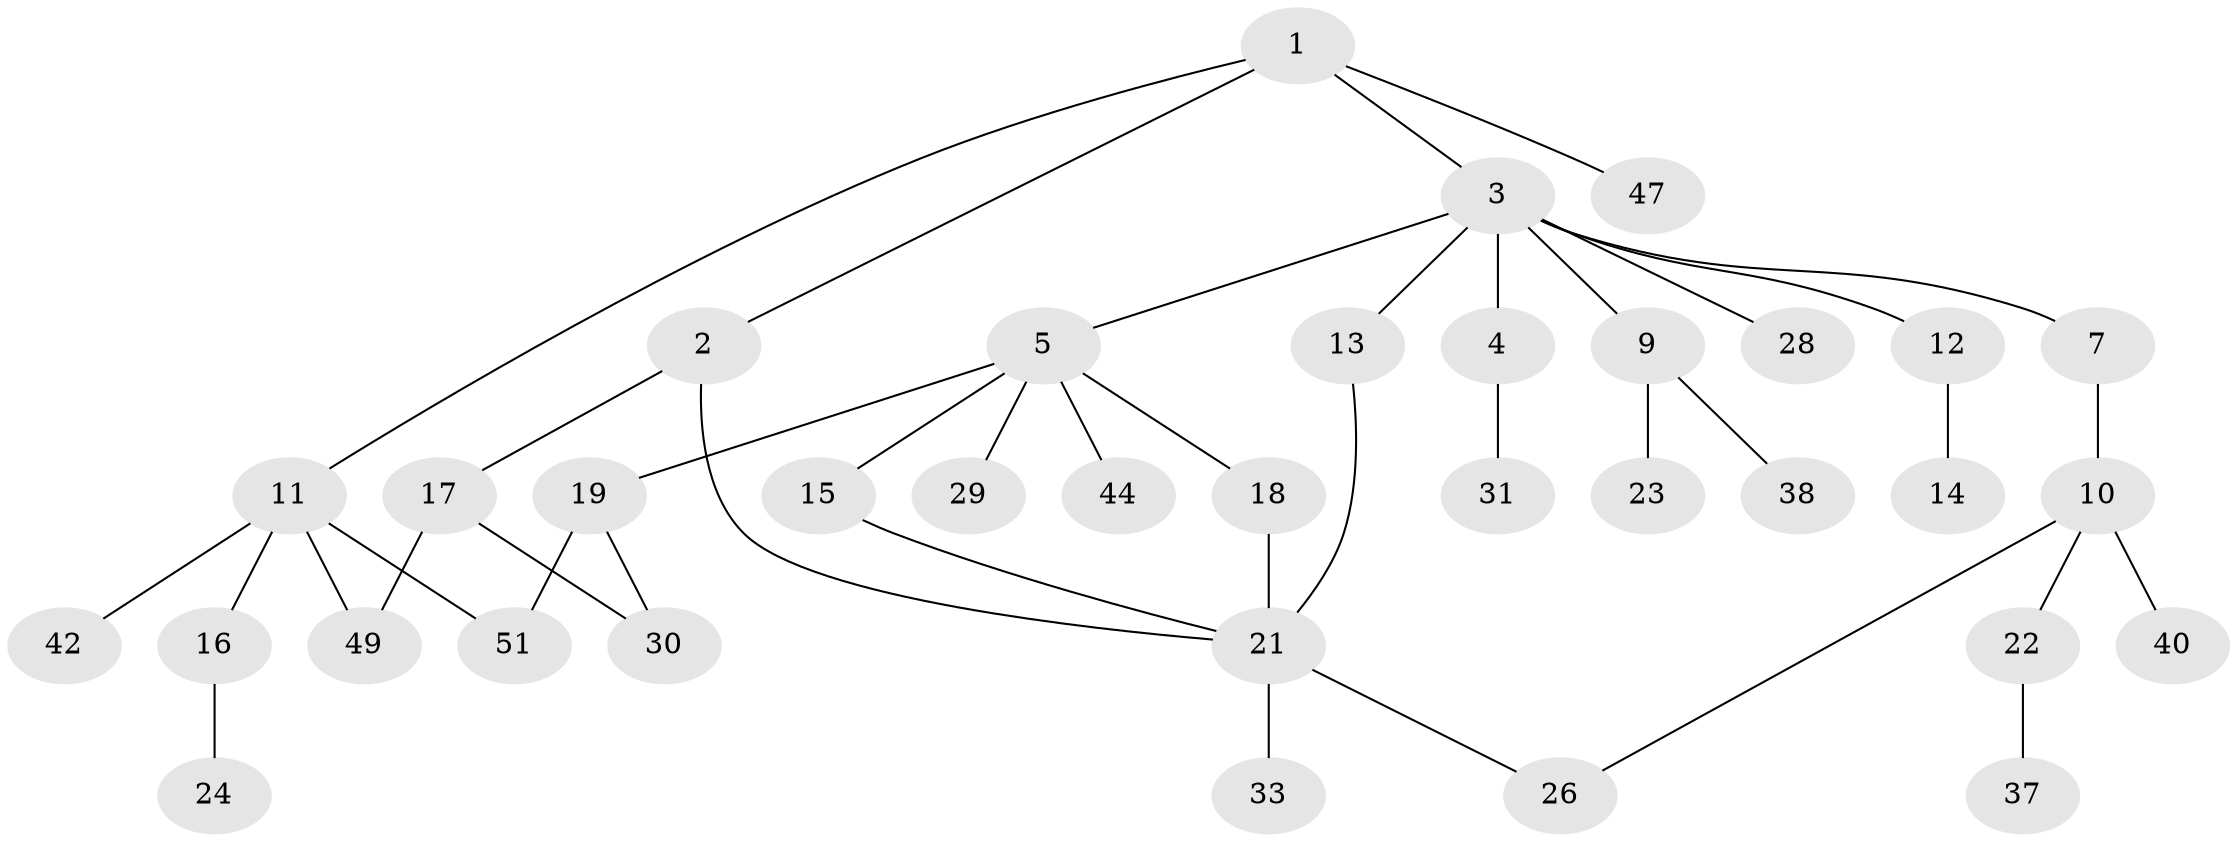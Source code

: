 // original degree distribution, {4: 0.05660377358490566, 3: 0.1320754716981132, 8: 0.018867924528301886, 2: 0.33962264150943394, 6: 0.018867924528301886, 5: 0.05660377358490566, 1: 0.37735849056603776}
// Generated by graph-tools (version 1.1) at 2025/10/02/27/25 16:10:54]
// undirected, 35 vertices, 41 edges
graph export_dot {
graph [start="1"]
  node [color=gray90,style=filled];
  1 [super="+20"];
  2;
  3 [super="+6"];
  4;
  5 [super="+8"];
  7;
  9 [super="+45"];
  10 [super="+50"];
  11 [super="+39"];
  12 [super="+35"];
  13;
  14 [super="+52"];
  15;
  16 [super="+43"];
  17 [super="+36"];
  18;
  19 [super="+27"];
  21 [super="+32"];
  22 [super="+25"];
  23;
  24;
  26;
  28;
  29 [super="+46"];
  30 [super="+41"];
  31 [super="+34"];
  33 [super="+53"];
  37 [super="+48"];
  38;
  40;
  42;
  44;
  47;
  49;
  51;
  1 -- 2;
  1 -- 3;
  1 -- 11;
  1 -- 47;
  2 -- 17;
  2 -- 21;
  3 -- 4;
  3 -- 5;
  3 -- 7;
  3 -- 9;
  3 -- 13;
  3 -- 28;
  3 -- 12;
  4 -- 31;
  5 -- 15;
  5 -- 18;
  5 -- 19;
  5 -- 44;
  5 -- 29;
  7 -- 10;
  9 -- 23;
  9 -- 38;
  10 -- 22;
  10 -- 26;
  10 -- 40;
  11 -- 16;
  11 -- 42;
  11 -- 49;
  11 -- 51;
  12 -- 14;
  13 -- 21;
  15 -- 21;
  16 -- 24;
  17 -- 30;
  17 -- 49;
  18 -- 21;
  19 -- 30;
  19 -- 51;
  21 -- 26;
  21 -- 33;
  22 -- 37;
}
